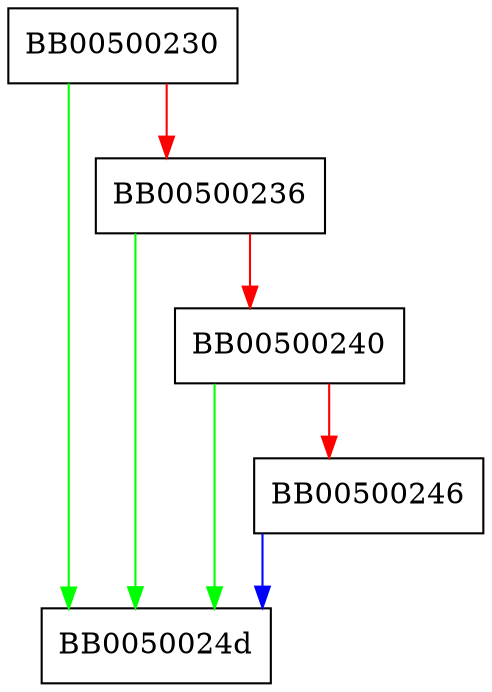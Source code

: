 digraph retire_for_conn {
  node [shape="box"];
  graph [splines=ortho];
  BB00500230 -> BB0050024d [color="green"];
  BB00500230 -> BB00500236 [color="red"];
  BB00500236 -> BB0050024d [color="green"];
  BB00500236 -> BB00500240 [color="red"];
  BB00500240 -> BB0050024d [color="green"];
  BB00500240 -> BB00500246 [color="red"];
  BB00500246 -> BB0050024d [color="blue"];
}